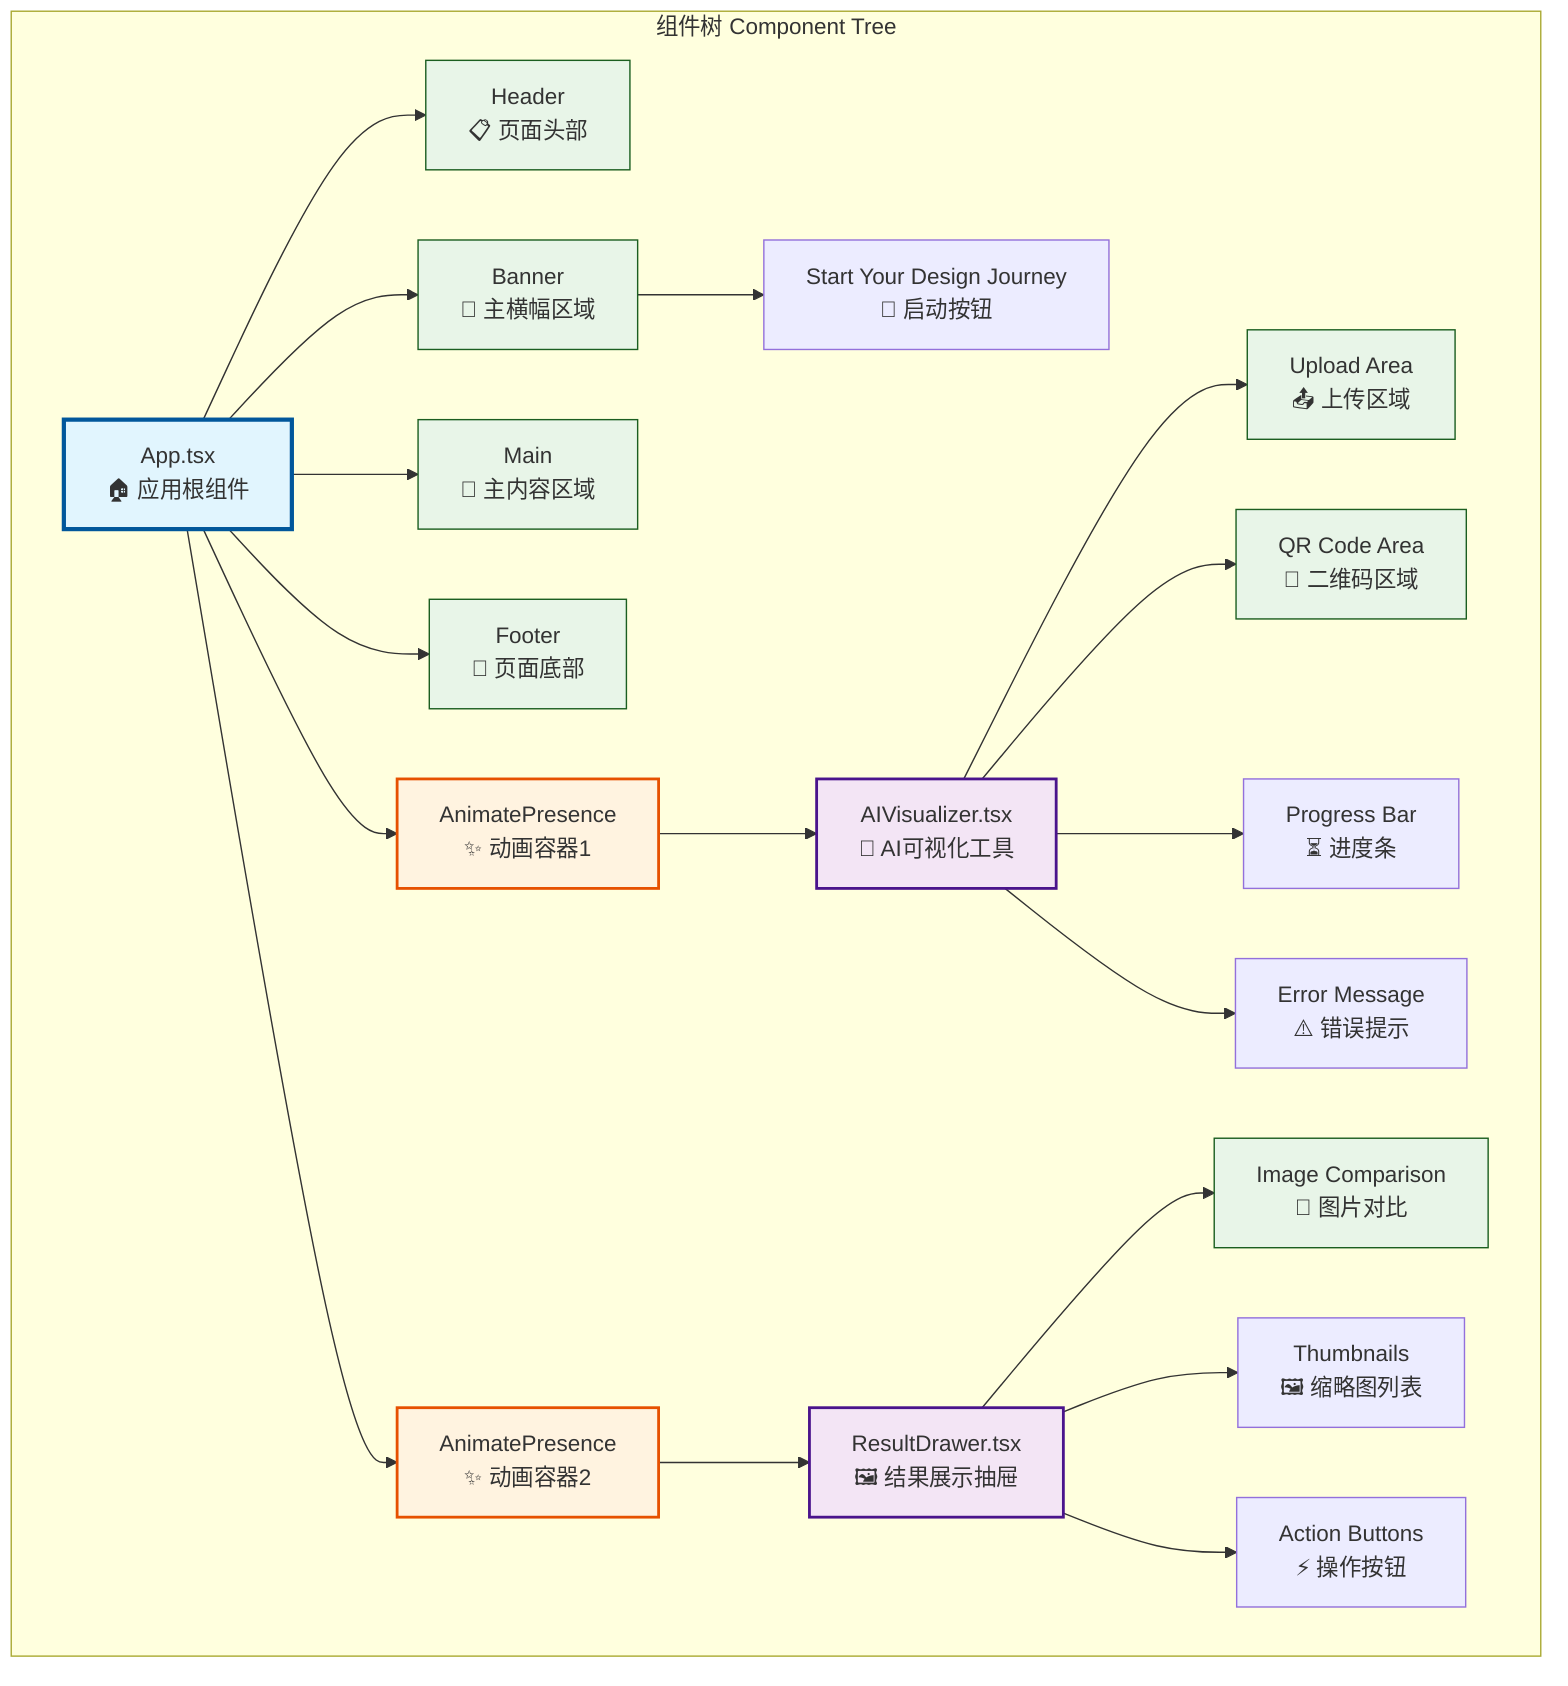graph TB
    %% 组件树结构
    subgraph "组件树 Component Tree"
        App[App.tsx<br/>🏠 应用根组件]
        
        %% 主页面结构
        Header[Header<br/>📋 页面头部]
        Banner[Banner<br/>🎯 主横幅区域]
        Main[Main<br/>📄 主内容区域]
        Footer[Footer<br/>📝 页面底部]
        
        %% 交互按钮
        StartBtn[Start Your Design Journey<br/>🚀 启动按钮]
        
        %% AI可视化工具
        AIVis[AIVisualizer.tsx<br/>🎨 AI可视化工具]
        UploadArea[Upload Area<br/>📤 上传区域]
        QRArea[QR Code Area<br/>📱 二维码区域]
        ProgressBar[Progress Bar<br/>⏳ 进度条]
        ErrorMsg[Error Message<br/>⚠️ 错误提示]
        
        %% 结果展示
        ResultDrawer[ResultDrawer.tsx<br/>🖼️ 结果展示抽屉]
        ImageComp[Image Comparison<br/>🔄 图片对比]
        Thumbnails[Thumbnails<br/>🖼️ 缩略图列表]
        ActionBtns[Action Buttons<br/>⚡ 操作按钮]
        
        %% 动画容器
        AnimatePresence1[AnimatePresence<br/>✨ 动画容器1]
        AnimatePresence2[AnimatePresence<br/>✨ 动画容器2]
        
        %% 连接关系
        App --> Header
        App --> Banner
        App --> Main
        App --> Footer
        App --> AnimatePresence1
        App --> AnimatePresence2
        
        Banner --> StartBtn
        
        AnimatePresence1 --> AIVis
        AIVis --> UploadArea
        AIVis --> QRArea
        AIVis --> ProgressBar
        AIVis --> ErrorMsg
        
        AnimatePresence2 --> ResultDrawer
        ResultDrawer --> ImageComp
        ResultDrawer --> Thumbnails
        ResultDrawer --> ActionBtns
    end
    
    %% 样式说明
    classDef rootComponent fill:#e1f5fe,stroke:#01579b,stroke-width:3px
    classDef mainComponent fill:#f3e5f5,stroke:#4a148c,stroke-width:2px
    classDef subComponent fill:#e8f5e8,stroke:#1b5e20,stroke-width:1px
    classDef animationComponent fill:#fff3e0,stroke:#e65100,stroke-width:2px
    
    class App rootComponent
    class AIVis,ResultDrawer mainComponent
    class Header,Banner,Main,Footer,UploadArea,QRArea,ImageComp subComponent
    class AnimatePresence1,AnimatePresence2 animationComponent